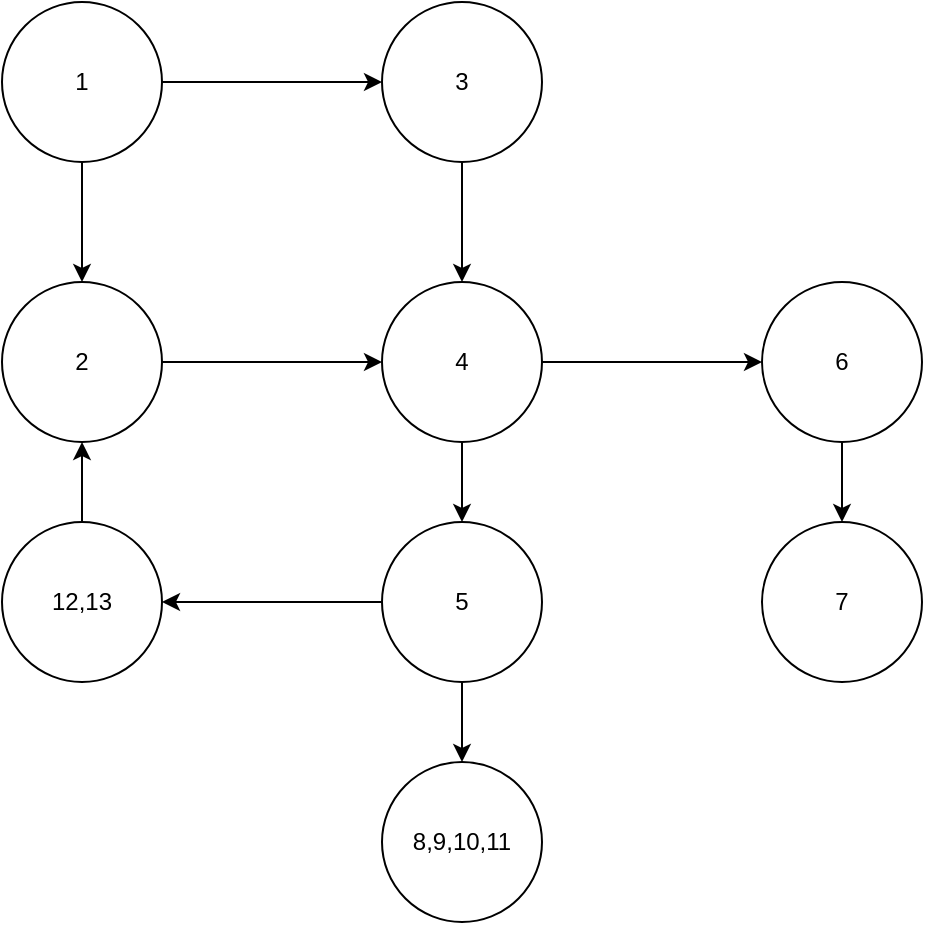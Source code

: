 <mxfile version="14.6.6" type="github">
  <diagram id="5J03Mtii3BxHRsXuewLy" name="Page-1">
    <mxGraphModel dx="1355" dy="743" grid="1" gridSize="10" guides="1" tooltips="1" connect="1" arrows="1" fold="1" page="1" pageScale="1" pageWidth="850" pageHeight="1100" math="0" shadow="0">
      <root>
        <mxCell id="0" />
        <mxCell id="1" parent="0" />
        <mxCell id="m6X-4Q9BF1POl7Cd6DDW-10" value="" style="edgeStyle=orthogonalEdgeStyle;rounded=0;orthogonalLoop=1;jettySize=auto;html=1;" edge="1" parent="1" source="m6X-4Q9BF1POl7Cd6DDW-1" target="m6X-4Q9BF1POl7Cd6DDW-2">
          <mxGeometry relative="1" as="geometry" />
        </mxCell>
        <mxCell id="m6X-4Q9BF1POl7Cd6DDW-12" style="edgeStyle=orthogonalEdgeStyle;rounded=0;orthogonalLoop=1;jettySize=auto;html=1;" edge="1" parent="1" source="m6X-4Q9BF1POl7Cd6DDW-1" target="m6X-4Q9BF1POl7Cd6DDW-4">
          <mxGeometry relative="1" as="geometry" />
        </mxCell>
        <mxCell id="m6X-4Q9BF1POl7Cd6DDW-1" value="1" style="ellipse;whiteSpace=wrap;html=1;aspect=fixed;" vertex="1" parent="1">
          <mxGeometry x="360" y="80" width="80" height="80" as="geometry" />
        </mxCell>
        <mxCell id="m6X-4Q9BF1POl7Cd6DDW-11" style="edgeStyle=orthogonalEdgeStyle;rounded=0;orthogonalLoop=1;jettySize=auto;html=1;" edge="1" parent="1" source="m6X-4Q9BF1POl7Cd6DDW-2" target="m6X-4Q9BF1POl7Cd6DDW-5">
          <mxGeometry relative="1" as="geometry" />
        </mxCell>
        <mxCell id="m6X-4Q9BF1POl7Cd6DDW-2" value="2" style="ellipse;whiteSpace=wrap;html=1;aspect=fixed;" vertex="1" parent="1">
          <mxGeometry x="360" y="220" width="80" height="80" as="geometry" />
        </mxCell>
        <mxCell id="m6X-4Q9BF1POl7Cd6DDW-19" value="" style="edgeStyle=orthogonalEdgeStyle;rounded=0;orthogonalLoop=1;jettySize=auto;html=1;" edge="1" parent="1" source="m6X-4Q9BF1POl7Cd6DDW-3" target="m6X-4Q9BF1POl7Cd6DDW-2">
          <mxGeometry relative="1" as="geometry" />
        </mxCell>
        <mxCell id="m6X-4Q9BF1POl7Cd6DDW-3" value="12,13" style="ellipse;whiteSpace=wrap;html=1;aspect=fixed;" vertex="1" parent="1">
          <mxGeometry x="360" y="340" width="80" height="80" as="geometry" />
        </mxCell>
        <mxCell id="m6X-4Q9BF1POl7Cd6DDW-13" style="edgeStyle=orthogonalEdgeStyle;rounded=0;orthogonalLoop=1;jettySize=auto;html=1;" edge="1" parent="1" source="m6X-4Q9BF1POl7Cd6DDW-4" target="m6X-4Q9BF1POl7Cd6DDW-5">
          <mxGeometry relative="1" as="geometry" />
        </mxCell>
        <mxCell id="m6X-4Q9BF1POl7Cd6DDW-4" value="3" style="ellipse;whiteSpace=wrap;html=1;aspect=fixed;" vertex="1" parent="1">
          <mxGeometry x="550" y="80" width="80" height="80" as="geometry" />
        </mxCell>
        <mxCell id="m6X-4Q9BF1POl7Cd6DDW-14" style="edgeStyle=orthogonalEdgeStyle;rounded=0;orthogonalLoop=1;jettySize=auto;html=1;entryX=0;entryY=0.5;entryDx=0;entryDy=0;" edge="1" parent="1" source="m6X-4Q9BF1POl7Cd6DDW-5" target="m6X-4Q9BF1POl7Cd6DDW-7">
          <mxGeometry relative="1" as="geometry" />
        </mxCell>
        <mxCell id="m6X-4Q9BF1POl7Cd6DDW-16" style="edgeStyle=orthogonalEdgeStyle;rounded=0;orthogonalLoop=1;jettySize=auto;html=1;" edge="1" parent="1" source="m6X-4Q9BF1POl7Cd6DDW-5" target="m6X-4Q9BF1POl7Cd6DDW-6">
          <mxGeometry relative="1" as="geometry" />
        </mxCell>
        <mxCell id="m6X-4Q9BF1POl7Cd6DDW-5" value="4" style="ellipse;whiteSpace=wrap;html=1;aspect=fixed;" vertex="1" parent="1">
          <mxGeometry x="550" y="220" width="80" height="80" as="geometry" />
        </mxCell>
        <mxCell id="m6X-4Q9BF1POl7Cd6DDW-17" value="" style="edgeStyle=orthogonalEdgeStyle;rounded=0;orthogonalLoop=1;jettySize=auto;html=1;" edge="1" parent="1" source="m6X-4Q9BF1POl7Cd6DDW-6" target="m6X-4Q9BF1POl7Cd6DDW-9">
          <mxGeometry relative="1" as="geometry" />
        </mxCell>
        <mxCell id="m6X-4Q9BF1POl7Cd6DDW-18" value="" style="edgeStyle=orthogonalEdgeStyle;rounded=0;orthogonalLoop=1;jettySize=auto;html=1;" edge="1" parent="1" source="m6X-4Q9BF1POl7Cd6DDW-6" target="m6X-4Q9BF1POl7Cd6DDW-3">
          <mxGeometry relative="1" as="geometry" />
        </mxCell>
        <mxCell id="m6X-4Q9BF1POl7Cd6DDW-6" value="5" style="ellipse;whiteSpace=wrap;html=1;aspect=fixed;" vertex="1" parent="1">
          <mxGeometry x="550" y="340" width="80" height="80" as="geometry" />
        </mxCell>
        <mxCell id="m6X-4Q9BF1POl7Cd6DDW-15" style="edgeStyle=orthogonalEdgeStyle;rounded=0;orthogonalLoop=1;jettySize=auto;html=1;" edge="1" parent="1" source="m6X-4Q9BF1POl7Cd6DDW-7" target="m6X-4Q9BF1POl7Cd6DDW-8">
          <mxGeometry relative="1" as="geometry" />
        </mxCell>
        <mxCell id="m6X-4Q9BF1POl7Cd6DDW-7" value="6" style="ellipse;whiteSpace=wrap;html=1;aspect=fixed;" vertex="1" parent="1">
          <mxGeometry x="740" y="220" width="80" height="80" as="geometry" />
        </mxCell>
        <mxCell id="m6X-4Q9BF1POl7Cd6DDW-8" value="7" style="ellipse;whiteSpace=wrap;html=1;aspect=fixed;" vertex="1" parent="1">
          <mxGeometry x="740" y="340" width="80" height="80" as="geometry" />
        </mxCell>
        <mxCell id="m6X-4Q9BF1POl7Cd6DDW-9" value="8,9,10,11" style="ellipse;whiteSpace=wrap;html=1;aspect=fixed;" vertex="1" parent="1">
          <mxGeometry x="550" y="460" width="80" height="80" as="geometry" />
        </mxCell>
      </root>
    </mxGraphModel>
  </diagram>
</mxfile>
